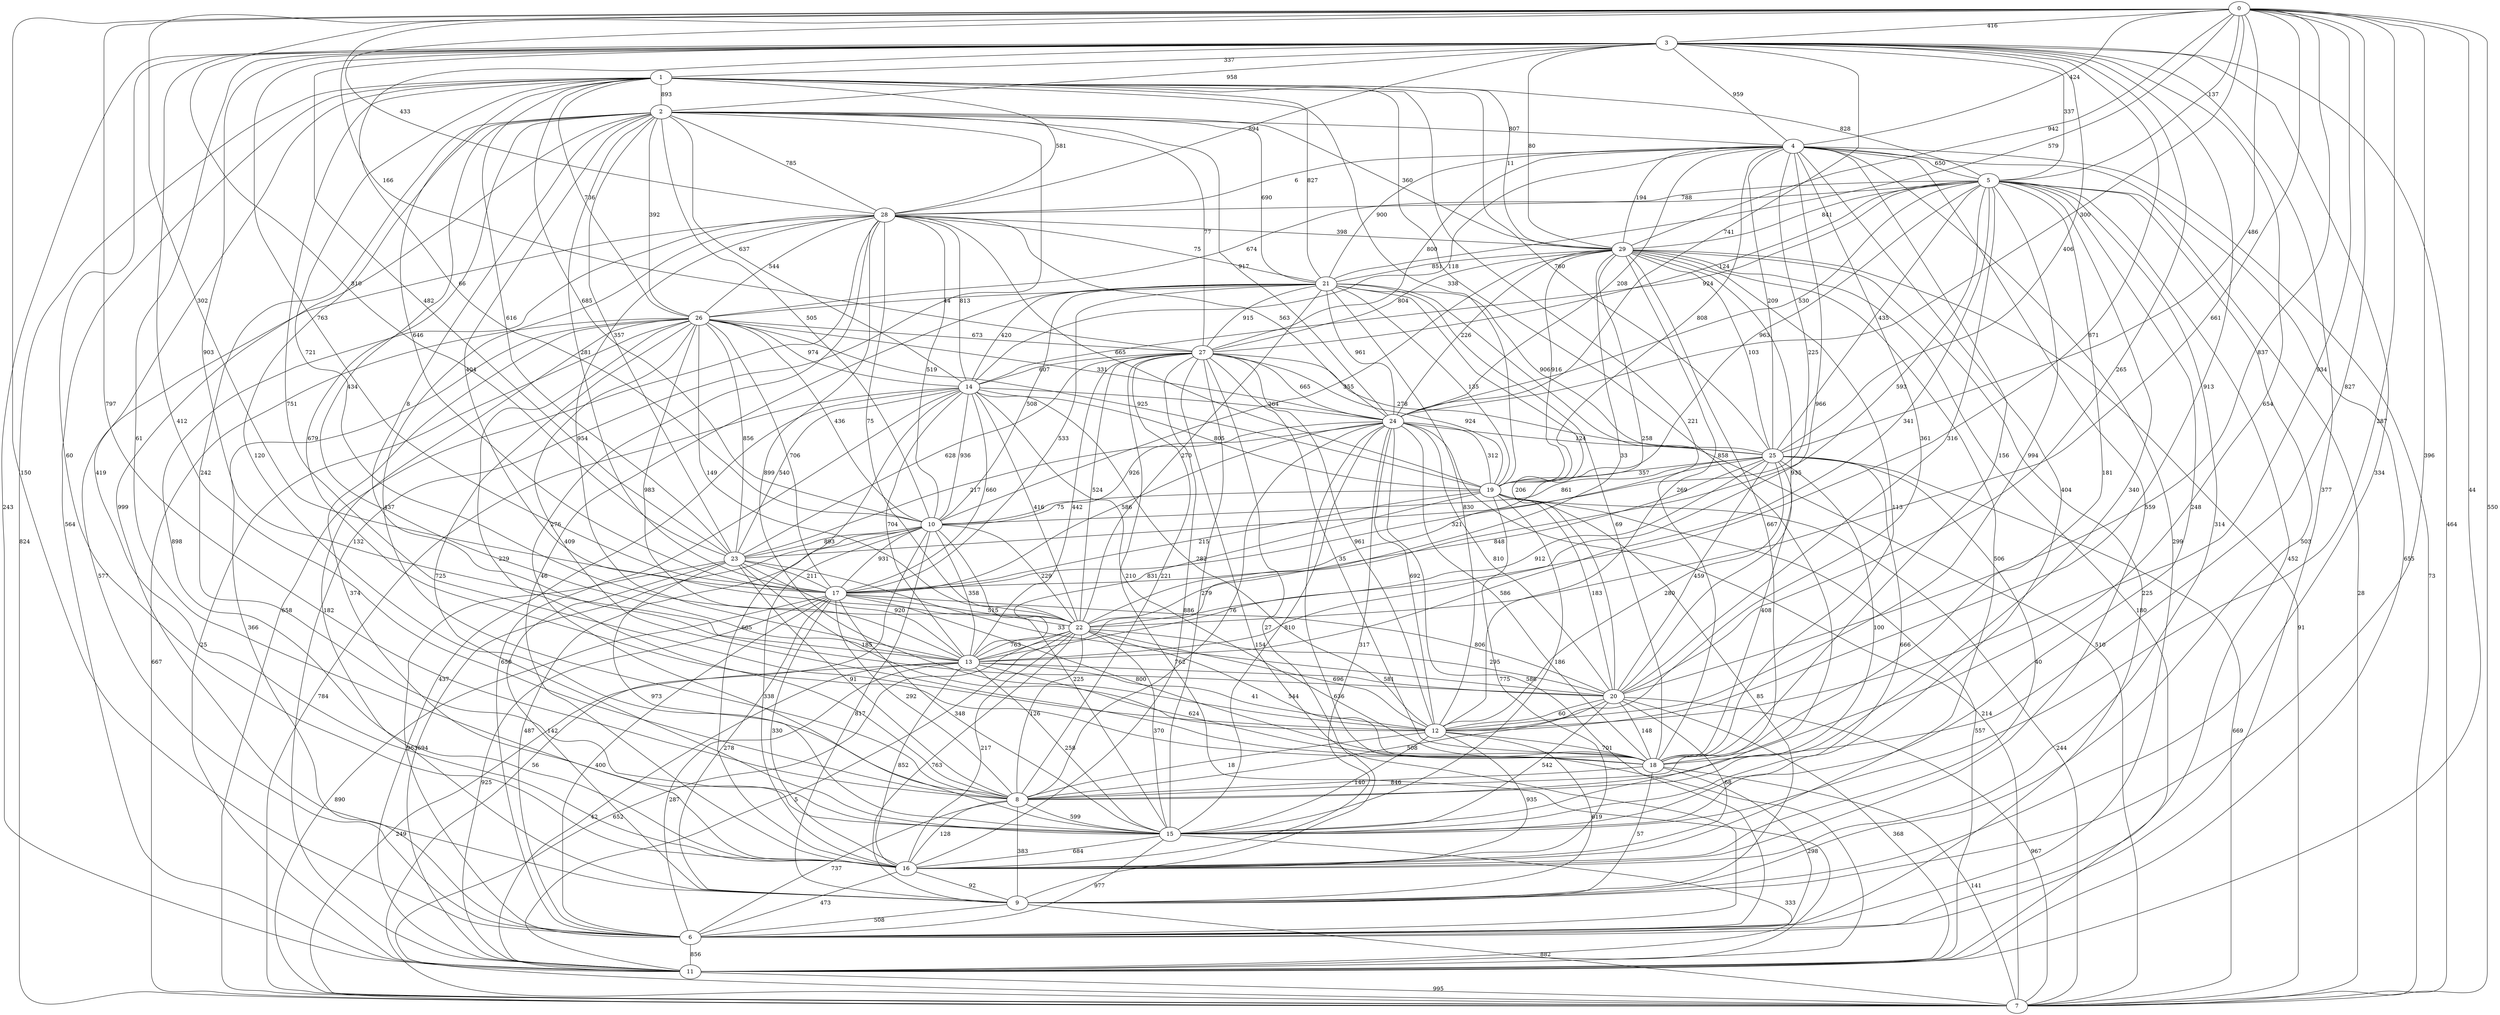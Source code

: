 strict graph G {
0;
1;
2;
3;
4;
5;
6;
7;
8;
9;
10;
11;
12;
13;
14;
15;
16;
17;
18;
19;
20;
21;
22;
23;
24;
25;
26;
27;
28;
29;
11 -- 7  [label=995];
20 -- 7  [label=967];
3 -- 20  [label=884];
4 -- 24  [label=368];
9 -- 0  [label=396];
0 -- 20  [label=498];
24 -- 29  [label=675];
10 -- 23  [label=893];
17 -- 6  [label=400];
23 -- 8  [label=91];
5 -- 27  [label=124];
15 -- 19  [label=650];
7 -- 17  [label=890];
3 -- 5  [label=946];
19 -- 27  [label=140];
11 -- 15  [label=333];
0 -- 12  [label=913];
15 -- 24  [label=3];
15 -- 25  [label=632];
18 -- 13  [label=624];
11 -- 27  [label=762];
16 -- 9  [label=92];
10 -- 29  [label=355];
15 -- 4  [label=404];
10 -- 28  [label=519];
17 -- 15  [label=348];
21 -- 0  [label=579];
6 -- 14  [label=555];
14 -- 17  [label=214];
12 -- 22  [label=660];
3 -- 16  [label=937];
11 -- 3  [label=243];
9 -- 18  [label=818];
12 -- 8  [label=18];
12 -- 3  [label=913];
9 -- 10  [label=729];
21 -- 22  [label=270];
11 -- 19  [label=488];
13 -- 28  [label=435];
8 -- 22  [label=803];
20 -- 23  [label=691];
16 -- 27  [label=235];
6 -- 26  [label=773];
17 -- 24  [label=586];
26 -- 23  [label=856];
3 -- 25  [label=406];
4 -- 19  [label=596];
4 -- 14  [label=118];
0 -- 8  [label=797];
5 -- 6  [label=452];
17 -- 1  [label=646];
16 -- 4  [label=559];
12 -- 15  [label=504];
7 -- 14  [label=796];
13 -- 6  [label=287];
6 -- 27  [label=602];
2 -- 18  [label=679];
14 -- 22  [label=416];
6 -- 23  [label=562];
19 -- 14  [label=805];
22 -- 15  [label=370];
10 -- 13  [label=358];
0 -- 6  [label=302];
5 -- 7  [label=28];
7 -- 19  [label=244];
1 -- 29  [label=48];
3 -- 5  [label=337];
7 -- 14  [label=784];
3 -- 24  [label=741];
0 -- 22  [label=167];
7 -- 22  [label=33];
23 -- 24  [label=843];
1 -- 25  [label=760];
26 -- 5  [label=674];
24 -- 27  [label=356];
26 -- 24  [label=331];
9 -- 5  [label=503];
10 -- 15  [label=891];
0 -- 22  [label=661];
0 -- 5  [label=654];
21 -- 26  [label=40];
1 -- 22  [label=980];
14 -- 13  [label=704];
9 -- 12  [label=997];
5 -- 20  [label=671];
28 -- 29  [label=398];
8 -- 15  [label=599];
16 -- 25  [label=290];
1 -- 22  [label=721];
26 -- 9  [label=182];
26 -- 13  [label=983];
0 -- 7  [label=397];
7 -- 28  [label=658];
6 -- 11  [label=856];
2 -- 22  [label=404];
8 -- 16  [label=128];
13 -- 3  [label=903];
3 -- 20  [label=265];
23 -- 17  [label=211];
0 -- 5  [label=137];
27 -- 29  [label=351];
21 -- 28  [label=360];
20 -- 17  [label=806];
27 -- 13  [label=442];
4 -- 21  [label=900];
11 -- 22  [label=986];
4 -- 7  [label=632];
14 -- 21  [label=408];
5 -- 28  [label=788];
7 -- 13  [label=75];
6 -- 10  [label=487];
18 -- 1  [label=221];
9 -- 22  [label=763];
25 -- 5  [label=435];
18 -- 29  [label=218];
12 -- 14  [label=811];
3 -- 29  [label=906];
22 -- 27  [label=524];
12 -- 29  [label=504];
1 -- 10  [label=116];
15 -- 27  [label=279];
8 -- 27  [label=221];
26 -- 10  [label=436];
19 -- 24  [label=396];
20 -- 2  [label=8];
15 -- 28  [label=276];
21 -- 10  [label=508];
1 -- 23  [label=180];
4 -- 25  [label=51];
6 -- 8  [label=737];
20 -- 29  [label=935];
13 -- 5  [label=341];
1 -- 10  [label=685];
19 -- 20  [label=148];
22 -- 29  [label=258];
4 -- 27  [label=431];
7 -- 26  [label=667];
22 -- 20  [label=295];
13 -- 29  [label=279];
15 -- 23  [label=973];
22 -- 28  [label=75];
0 -- 11  [label=137];
15 -- 6  [label=977];
7 -- 29  [label=91];
23 -- 9  [label=142];
17 -- 22  [label=641];
21 -- 26  [label=44];
21 -- 28  [label=75];
2 -- 4  [label=807];
18 -- 24  [label=903];
26 -- 11  [label=25];
16 -- 27  [label=886];
8 -- 29  [label=796];
0 -- 25  [label=153];
15 -- 24  [label=810];
7 -- 3  [label=464];
3 -- 28  [label=894];
3 -- 4  [label=615];
27 -- 29  [label=804];
0 -- 3  [label=521];
8 -- 26  [label=229];
6 -- 18  [label=614];
4 -- 7  [label=73];
1 -- 23  [label=616];
21 -- 18  [label=69];
13 -- 23  [label=571];
9 -- 8  [label=383];
28 -- 6  [label=577];
16 -- 20  [label=256];
29 -- 19  [label=916];
27 -- 2  [label=77];
11 -- 22  [label=5];
23 -- 2  [label=357];
4 -- 25  [label=209];
5 -- 16  [label=148];
7 -- 18  [label=382];
3 -- 16  [label=60];
9 -- 27  [label=27];
12 -- 22  [label=696];
7 -- 21  [label=174];
16 -- 17  [label=330];
13 -- 16  [label=815];
3 -- 4  [label=959];
3 -- 22  [label=191];
19 -- 24  [label=312];
15 -- 25  [label=666];
11 -- 1  [label=564];
3 -- 9  [label=334];
6 -- 16  [label=473];
13 -- 25  [label=912];
24 -- 27  [label=665];
1 -- 2  [label=694];
24 -- 12  [label=692];
26 -- 14  [label=974];
28 -- 24  [label=563];
8 -- 29  [label=667];
11 -- 13  [label=423];
28 -- 1  [label=581];
9 -- 17  [label=907];
0 -- 24  [label=300];
3 -- 6  [label=377];
9 -- 19  [label=427];
9 -- 17  [label=278];
29 -- 5  [label=841];
14 -- 21  [label=420];
3 -- 18  [label=654];
13 -- 2  [label=434];
22 -- 13  [label=763];
16 -- 29  [label=506];
11 -- 29  [label=180];
7 -- 9  [label=297];
13 -- 16  [label=852];
19 -- 21  [label=735];
27 -- 21  [label=915];
17 -- 19  [label=436];
24 -- 25  [label=375];
4 -- 5  [label=650];
1 -- 21  [label=827];
16 -- 21  [label=883];
11 -- 24  [label=636];
7 -- 9  [label=882];
26 -- 22  [label=149];
5 -- 17  [label=644];
8 -- 17  [label=292];
1 -- 26  [label=715];
5 -- 8  [label=340];
15 -- 26  [label=725];
26 -- 27  [label=673];
14 -- 16  [label=70];
10 -- 15  [label=225];
8 -- 22  [label=126];
10 -- 7  [label=56];
2 -- 17  [label=317];
10 -- 11  [label=614];
10 -- 25  [label=35];
0 -- 27  [label=166];
2 -- 8  [label=120];
23 -- 12  [label=185];
25 -- 8  [label=100];
4 -- 12  [label=822];
21 -- 17  [label=533];
20 -- 23  [label=33];
4 -- 28  [label=271];
19 -- 21  [label=135];
28 -- 14  [label=813];
20 -- 11  [label=368];
12 -- 21  [label=710];
21 -- 20  [label=206];
4 -- 19  [label=808];
22 -- 25  [label=848];
18 -- 0  [label=827];
0 -- 28  [label=209];
13 -- 19  [label=231];
0 -- 7  [label=550];
2 -- 11  [label=132];
23 -- 24  [label=217];
10 -- 11  [label=694];
12 -- 29  [label=269];
2 -- 26  [label=392];
6 -- 24  [label=586];
15 -- 16  [label=684];
19 -- 27  [label=924];
18 -- 8  [label=846];
9 -- 6  [label=508];
24 -- 25  [label=124];
29 -- 0  [label=942];
12 -- 15  [label=140];
17 -- 19  [label=215];
27 -- 14  [label=607];
0 -- 25  [label=486];
7 -- 22  [label=652];
0 -- 3  [label=416];
1 -- 2  [label=893];
0 -- 11  [label=44];
2 -- 10  [label=505];
14 -- 5  [label=924];
26 -- 28  [label=544];
21 -- 25  [label=906];
5 -- 24  [label=172];
4 -- 27  [label=800];
14 -- 10  [label=936];
14 -- 24  [label=75];
15 -- 13  [label=258];
12 -- 18  [label=371];
2 -- 21  [label=690];
19 -- 26  [label=925];
3 -- 22  [label=871];
11 -- 19  [label=557];
11 -- 4  [label=655];
11 -- 17  [label=925];
25 -- 17  [label=321];
4 -- 18  [label=156];
6 -- 18  [label=298];
0 -- 20  [label=837];
4 -- 12  [label=361];
5 -- 12  [label=994];
3 -- 23  [label=516];
3 -- 1  [label=337];
0 -- 12  [label=934];
14 -- 17  [label=660];
16 -- 20  [label=68];
18 -- 17  [label=800];
12 -- 14  [label=282];
0 -- 28  [label=433];
25 -- 18  [label=408];
5 -- 1  [label=828];
6 -- 26  [label=366];
1 -- 16  [label=419];
12 -- 25  [label=280];
14 -- 24  [label=264];
7 -- 18  [label=141];
13 -- 12  [label=41];
13 -- 28  [label=954];
12 -- 28  [label=772];
9 -- 10  [label=817];
18 -- 20  [label=148];
23 -- 27  [label=628];
24 -- 2  [label=917];
25 -- 29  [label=997];
23 -- 0  [label=810];
22 -- 18  [label=544];
6 -- 27  [label=154];
17 -- 22  [label=515];
15 -- 5  [label=248];
23 -- 14  [label=540];
20 -- 12  [label=60];
16 -- 26  [label=374];
14 -- 16  [label=665];
29 -- 21  [label=851];
7 -- 21  [label=510];
9 -- 2  [label=999];
16 -- 10  [label=338];
18 -- 29  [label=113];
12 -- 18  [label=701];
5 -- 20  [label=316];
15 -- 20  [label=483];
1 -- 26  [label=736];
5 -- 24  [label=530];
4 -- 24  [label=208];
16 -- 21  [label=46];
9 -- 19  [label=85];
24 -- 21  [label=961];
3 -- 29  [label=80];
5 -- 19  [label=963];
18 -- 26  [label=463];
9 -- 18  [label=57];
1 -- 12  [label=773];
6 -- 23  [label=963];
12 -- 21  [label=830];
25 -- 27  [label=17];
20 -- 24  [label=679];
3 -- 23  [label=482];
8 -- 24  [label=76];
5 -- 17  [label=593];
10 -- 24  [label=360];
0 -- 6  [label=150];
1 -- 19  [label=338];
3 -- 15  [label=61];
16 -- 22  [label=217];
1 -- 29  [label=11];
7 -- 25  [label=669];
24 -- 7  [label=214];
14 -- 18  [label=200];
3 -- 2  [label=958];
14 -- 11  [label=437];
1 -- 12  [label=751];
3 -- 17  [label=763];
16 -- 25  [label=40];
17 -- 26  [label=706];
2 -- 15  [label=242];
16 -- 24  [label=317];
20 -- 24  [label=810];
28 -- 2  [label=785];
24 -- 29  [label=226];
17 -- 10  [label=931];
25 -- 27  [label=278];
10 -- 24  [label=926];
18 -- 24  [label=586];
0 -- 4  [label=424];
13 -- 20  [label=581];
15 -- 19  [label=186];
13 -- 23  [label=920];
25 -- 19  [label=357];
19 -- 28  [label=665];
25 -- 29  [label=103];
5 -- 16  [label=314];
27 -- 12  [label=961];
6 -- 4  [label=299];
16 -- 28  [label=683];
16 -- 12  [label=935];
7 -- 1  [label=824];
10 -- 3  [label=66];
0 -- 15  [label=287];
13 -- 19  [label=831];
7 -- 13  [label=249];
2 -- 29  [label=360];
6 -- 14  [label=650];
14 -- 18  [label=210];
15 -- 20  [label=542];
10 -- 25  [label=861];
16 -- 28  [label=898];
19 -- 20  [label=183];
8 -- 28  [label=437];
5 -- 18  [label=181];
20 -- 25  [label=459];
29 -- 4  [label=194];
18 -- 27  [label=35];
13 -- 4  [label=966];
13 -- 29  [label=33];
23 -- 4  [label=225];
12 -- 28  [label=899];
6 -- 29  [label=225];
18 -- 26  [label=409];
19 -- 16  [label=775];
3 -- 8  [label=412];
9 -- 12  [label=619];
19 -- 10  [label=75];
1 -- 15  [label=858];
11 -- 13  [label=42];
4 -- 28  [label=6];
2 -- 14  [label=637];
17 -- 0  [label=302];
8 -- 20  [label=508];
10 -- 22  [label=229];
2 -- 17  [label=281];
}
